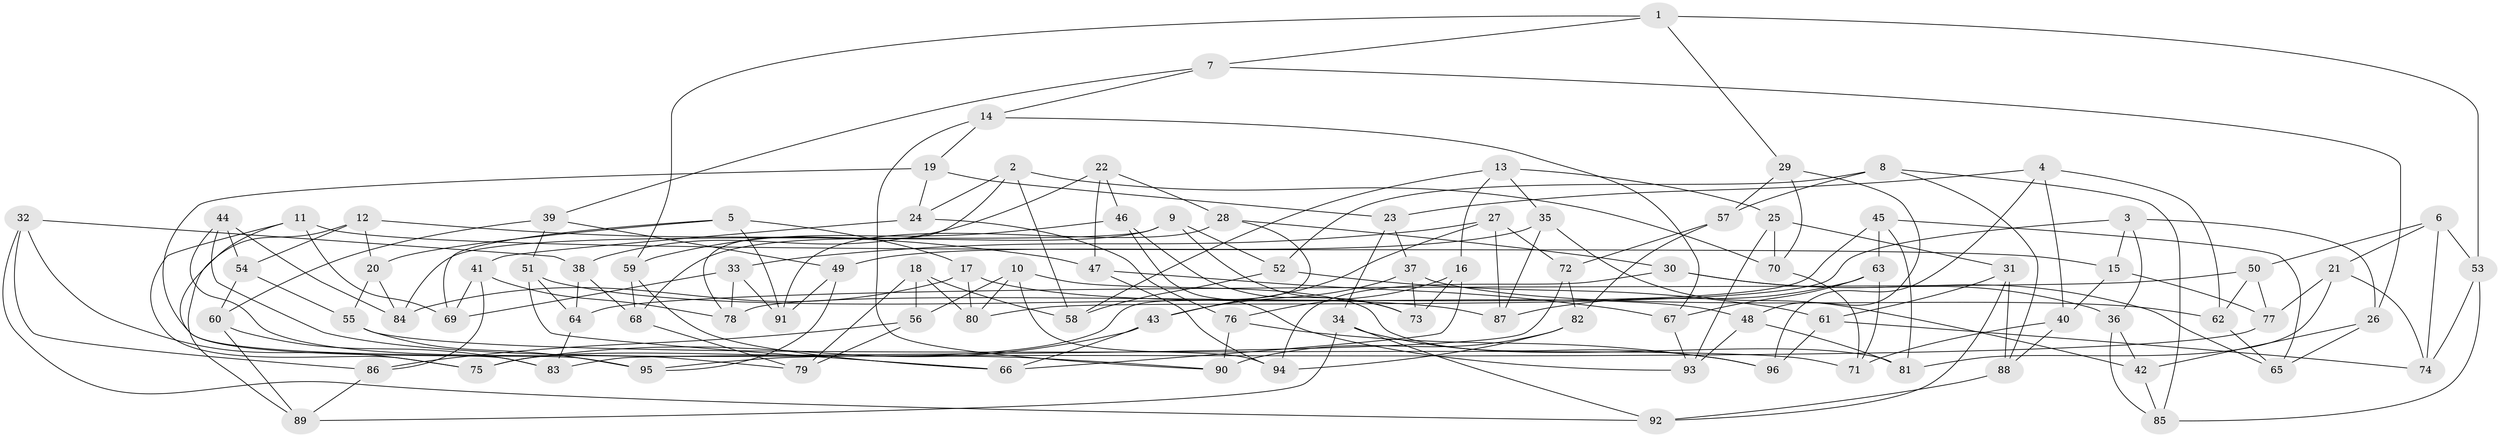 // coarse degree distribution, {6: 0.23684210526315788, 7: 0.10526315789473684, 8: 0.13157894736842105, 13: 0.02631578947368421, 5: 0.13157894736842105, 4: 0.2631578947368421, 10: 0.02631578947368421, 3: 0.05263157894736842, 12: 0.02631578947368421}
// Generated by graph-tools (version 1.1) at 2025/20/03/04/25 18:20:46]
// undirected, 96 vertices, 192 edges
graph export_dot {
graph [start="1"]
  node [color=gray90,style=filled];
  1;
  2;
  3;
  4;
  5;
  6;
  7;
  8;
  9;
  10;
  11;
  12;
  13;
  14;
  15;
  16;
  17;
  18;
  19;
  20;
  21;
  22;
  23;
  24;
  25;
  26;
  27;
  28;
  29;
  30;
  31;
  32;
  33;
  34;
  35;
  36;
  37;
  38;
  39;
  40;
  41;
  42;
  43;
  44;
  45;
  46;
  47;
  48;
  49;
  50;
  51;
  52;
  53;
  54;
  55;
  56;
  57;
  58;
  59;
  60;
  61;
  62;
  63;
  64;
  65;
  66;
  67;
  68;
  69;
  70;
  71;
  72;
  73;
  74;
  75;
  76;
  77;
  78;
  79;
  80;
  81;
  82;
  83;
  84;
  85;
  86;
  87;
  88;
  89;
  90;
  91;
  92;
  93;
  94;
  95;
  96;
  1 -- 29;
  1 -- 7;
  1 -- 59;
  1 -- 53;
  2 -- 70;
  2 -- 78;
  2 -- 58;
  2 -- 24;
  3 -- 26;
  3 -- 80;
  3 -- 15;
  3 -- 36;
  4 -- 62;
  4 -- 96;
  4 -- 40;
  4 -- 23;
  5 -- 17;
  5 -- 69;
  5 -- 20;
  5 -- 91;
  6 -- 21;
  6 -- 74;
  6 -- 50;
  6 -- 53;
  7 -- 26;
  7 -- 39;
  7 -- 14;
  8 -- 52;
  8 -- 57;
  8 -- 88;
  8 -- 85;
  9 -- 68;
  9 -- 84;
  9 -- 73;
  9 -- 52;
  10 -- 94;
  10 -- 80;
  10 -- 56;
  10 -- 81;
  11 -- 69;
  11 -- 15;
  11 -- 83;
  11 -- 75;
  12 -- 54;
  12 -- 89;
  12 -- 47;
  12 -- 20;
  13 -- 25;
  13 -- 35;
  13 -- 16;
  13 -- 58;
  14 -- 90;
  14 -- 19;
  14 -- 67;
  15 -- 40;
  15 -- 77;
  16 -- 76;
  16 -- 73;
  16 -- 66;
  17 -- 84;
  17 -- 48;
  17 -- 80;
  18 -- 79;
  18 -- 56;
  18 -- 80;
  18 -- 58;
  19 -- 95;
  19 -- 23;
  19 -- 24;
  20 -- 55;
  20 -- 84;
  21 -- 77;
  21 -- 74;
  21 -- 81;
  22 -- 38;
  22 -- 46;
  22 -- 47;
  22 -- 28;
  23 -- 34;
  23 -- 37;
  24 -- 76;
  24 -- 41;
  25 -- 31;
  25 -- 70;
  25 -- 93;
  26 -- 65;
  26 -- 42;
  27 -- 72;
  27 -- 33;
  27 -- 87;
  27 -- 43;
  28 -- 75;
  28 -- 30;
  28 -- 91;
  29 -- 48;
  29 -- 57;
  29 -- 70;
  30 -- 36;
  30 -- 94;
  30 -- 65;
  31 -- 61;
  31 -- 88;
  31 -- 92;
  32 -- 92;
  32 -- 86;
  32 -- 38;
  32 -- 75;
  33 -- 69;
  33 -- 91;
  33 -- 78;
  34 -- 92;
  34 -- 89;
  34 -- 96;
  35 -- 42;
  35 -- 87;
  35 -- 49;
  36 -- 85;
  36 -- 42;
  37 -- 62;
  37 -- 73;
  37 -- 43;
  38 -- 64;
  38 -- 68;
  39 -- 51;
  39 -- 60;
  39 -- 49;
  40 -- 88;
  40 -- 71;
  41 -- 69;
  41 -- 78;
  41 -- 86;
  42 -- 85;
  43 -- 66;
  43 -- 75;
  44 -- 90;
  44 -- 84;
  44 -- 54;
  44 -- 79;
  45 -- 63;
  45 -- 65;
  45 -- 78;
  45 -- 81;
  46 -- 93;
  46 -- 59;
  46 -- 73;
  47 -- 94;
  47 -- 67;
  48 -- 81;
  48 -- 93;
  49 -- 91;
  49 -- 95;
  50 -- 77;
  50 -- 62;
  50 -- 64;
  51 -- 64;
  51 -- 87;
  51 -- 66;
  52 -- 58;
  52 -- 61;
  53 -- 74;
  53 -- 85;
  54 -- 55;
  54 -- 60;
  55 -- 95;
  55 -- 71;
  56 -- 79;
  56 -- 86;
  57 -- 82;
  57 -- 72;
  59 -- 66;
  59 -- 68;
  60 -- 83;
  60 -- 89;
  61 -- 96;
  61 -- 74;
  62 -- 65;
  63 -- 71;
  63 -- 87;
  63 -- 67;
  64 -- 83;
  67 -- 93;
  68 -- 79;
  70 -- 71;
  72 -- 82;
  72 -- 83;
  76 -- 96;
  76 -- 90;
  77 -- 95;
  82 -- 94;
  82 -- 90;
  86 -- 89;
  88 -- 92;
}
